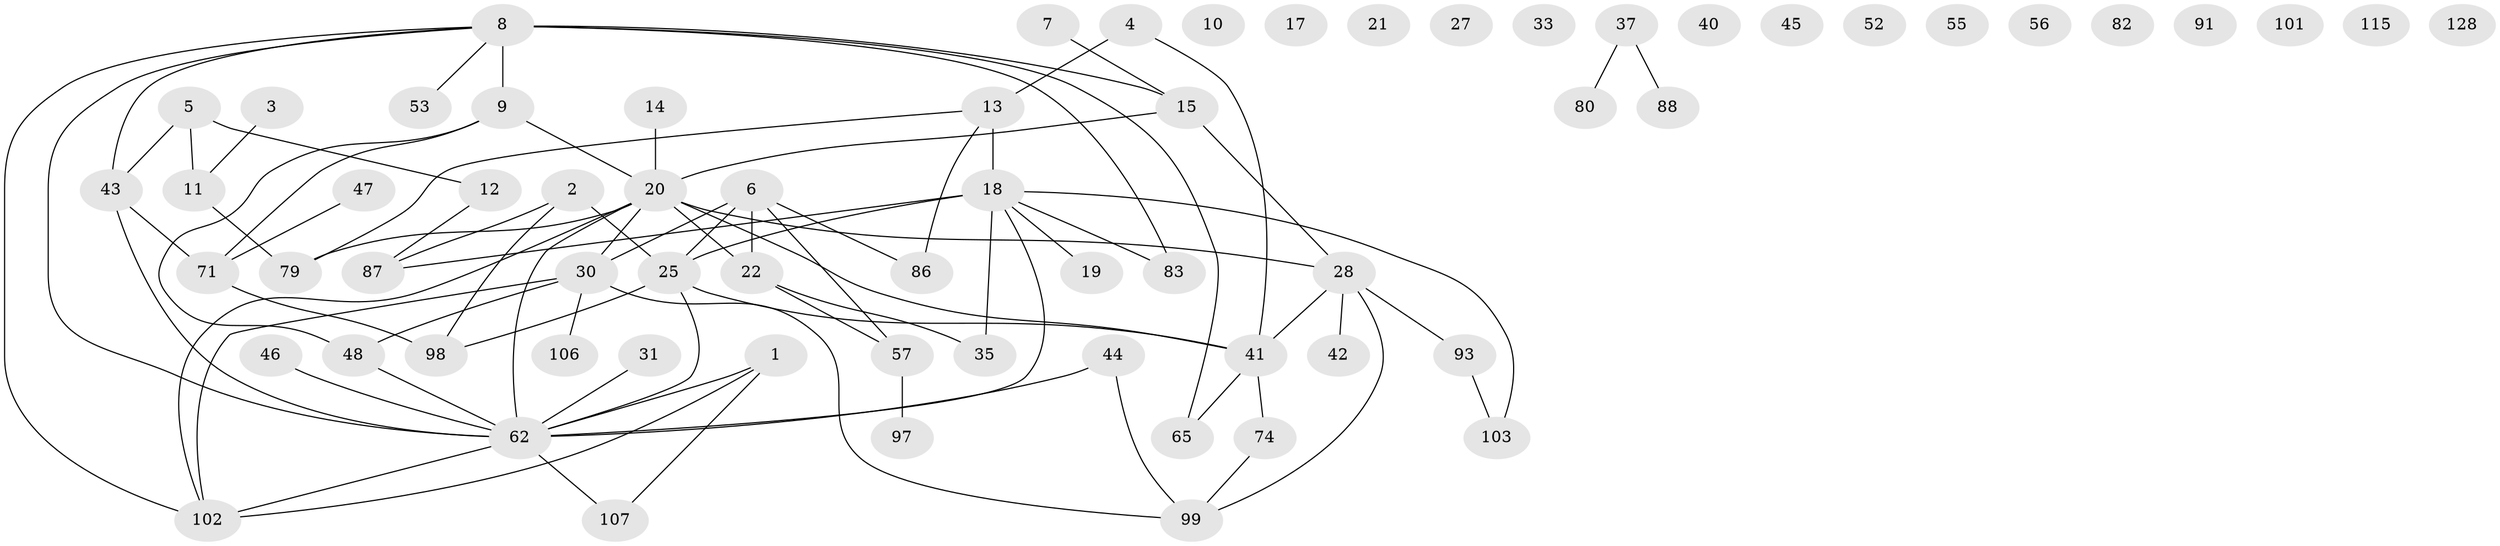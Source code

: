 // original degree distribution, {1: 0.18796992481203006, 3: 0.2857142857142857, 2: 0.24060150375939848, 0: 0.11278195488721804, 5: 0.06766917293233082, 4: 0.09022556390977443, 6: 0.015037593984962405}
// Generated by graph-tools (version 1.1) at 2025/13/03/09/25 04:13:08]
// undirected, 66 vertices, 82 edges
graph export_dot {
graph [start="1"]
  node [color=gray90,style=filled];
  1 [super="+29"];
  2 [super="+49"];
  3;
  4 [super="+95"];
  5 [super="+23"];
  6 [super="+59"];
  7 [super="+36"];
  8 [super="+16+38"];
  9 [super="+32+68"];
  10;
  11 [super="+75"];
  12;
  13 [super="+24"];
  14;
  15 [super="+121+58"];
  17;
  18 [super="+120+76"];
  19;
  20 [super="+34+51+92"];
  21;
  22 [super="+63+54"];
  25 [super="+84+26"];
  27;
  28;
  30 [super="+114+50"];
  31;
  33;
  35;
  37 [super="+77"];
  40;
  41 [super="+110+123"];
  42 [super="+94"];
  43 [super="+104"];
  44 [super="+78"];
  45;
  46;
  47;
  48;
  52;
  53;
  55;
  56;
  57 [super="+129"];
  62 [super="+73+112+131+96+64"];
  65;
  71 [super="+72"];
  74;
  79;
  80;
  82;
  83;
  86;
  87;
  88 [super="+119"];
  91;
  93 [super="+117"];
  97;
  98;
  99 [super="+111"];
  101;
  102;
  103;
  106;
  107;
  115;
  128;
  1 -- 107;
  1 -- 102;
  1 -- 62;
  2 -- 25 [weight=2];
  2 -- 98;
  2 -- 87;
  3 -- 11;
  4 -- 13 [weight=2];
  4 -- 41;
  5 -- 43;
  5 -- 11;
  5 -- 12;
  6 -- 22;
  6 -- 86;
  6 -- 57;
  6 -- 30;
  6 -- 25;
  7 -- 15;
  8 -- 65;
  8 -- 9;
  8 -- 62;
  8 -- 83;
  8 -- 53;
  8 -- 102;
  8 -- 43;
  8 -- 15 [weight=2];
  9 -- 48;
  9 -- 20;
  9 -- 71;
  11 -- 79;
  12 -- 87;
  13 -- 18;
  13 -- 86;
  13 -- 79;
  14 -- 20;
  15 -- 20;
  15 -- 28;
  18 -- 19;
  18 -- 103;
  18 -- 35;
  18 -- 83;
  18 -- 87;
  18 -- 25 [weight=2];
  18 -- 62;
  20 -- 28;
  20 -- 79;
  20 -- 102;
  20 -- 30;
  20 -- 22;
  20 -- 62;
  20 -- 41;
  22 -- 57;
  22 -- 35;
  25 -- 62;
  25 -- 98;
  25 -- 41;
  28 -- 93;
  28 -- 41;
  28 -- 99;
  28 -- 42;
  30 -- 106;
  30 -- 48;
  30 -- 102;
  30 -- 99;
  31 -- 62;
  37 -- 80;
  37 -- 88;
  41 -- 65;
  41 -- 74;
  43 -- 62;
  43 -- 71;
  44 -- 62;
  44 -- 99;
  46 -- 62;
  47 -- 71;
  48 -- 62;
  57 -- 97;
  62 -- 102;
  62 -- 107;
  71 -- 98;
  74 -- 99;
  93 -- 103;
}
